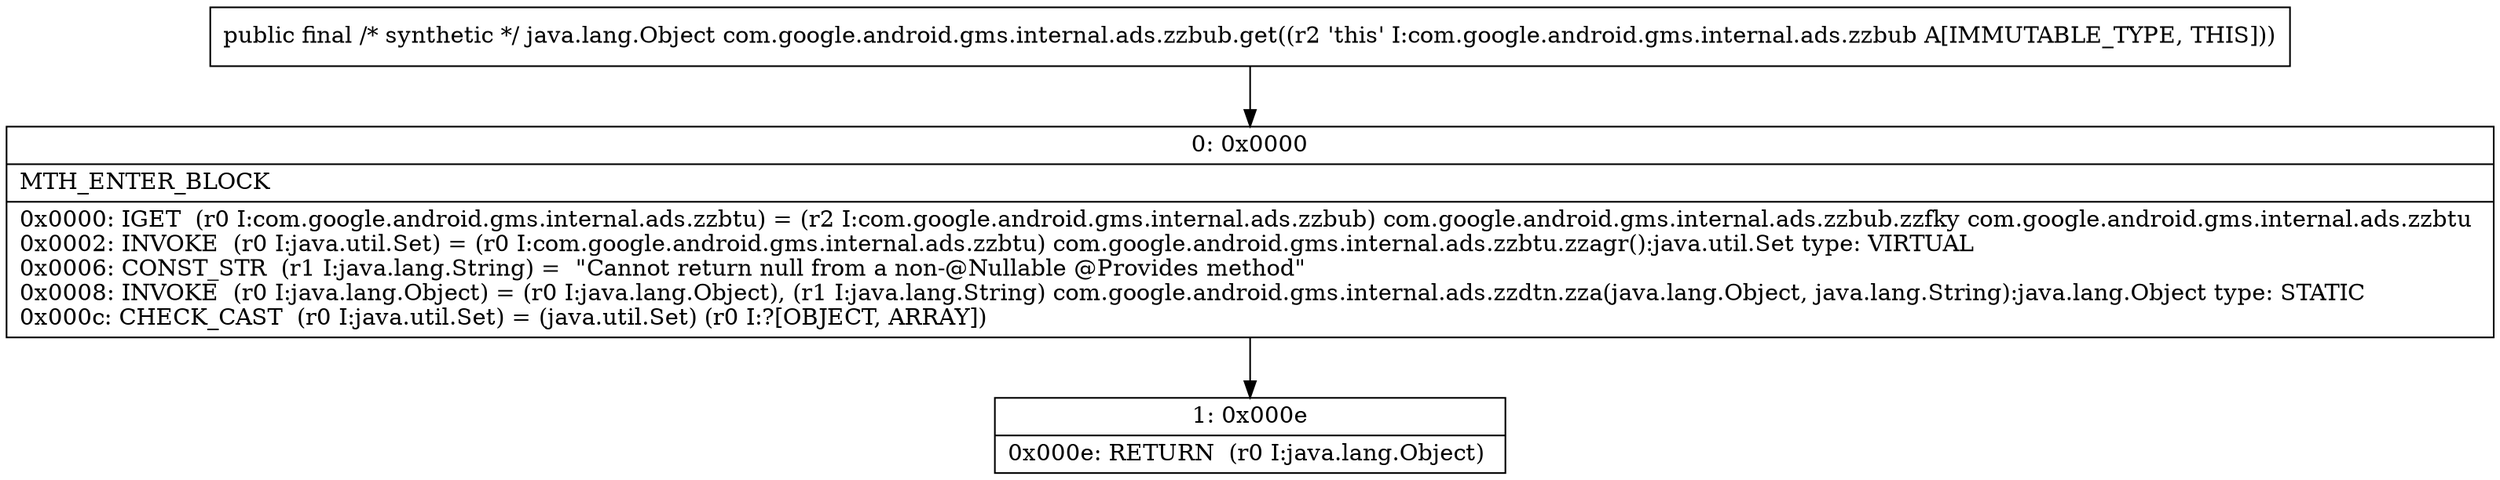 digraph "CFG forcom.google.android.gms.internal.ads.zzbub.get()Ljava\/lang\/Object;" {
Node_0 [shape=record,label="{0\:\ 0x0000|MTH_ENTER_BLOCK\l|0x0000: IGET  (r0 I:com.google.android.gms.internal.ads.zzbtu) = (r2 I:com.google.android.gms.internal.ads.zzbub) com.google.android.gms.internal.ads.zzbub.zzfky com.google.android.gms.internal.ads.zzbtu \l0x0002: INVOKE  (r0 I:java.util.Set) = (r0 I:com.google.android.gms.internal.ads.zzbtu) com.google.android.gms.internal.ads.zzbtu.zzagr():java.util.Set type: VIRTUAL \l0x0006: CONST_STR  (r1 I:java.lang.String) =  \"Cannot return null from a non\-@Nullable @Provides method\" \l0x0008: INVOKE  (r0 I:java.lang.Object) = (r0 I:java.lang.Object), (r1 I:java.lang.String) com.google.android.gms.internal.ads.zzdtn.zza(java.lang.Object, java.lang.String):java.lang.Object type: STATIC \l0x000c: CHECK_CAST  (r0 I:java.util.Set) = (java.util.Set) (r0 I:?[OBJECT, ARRAY]) \l}"];
Node_1 [shape=record,label="{1\:\ 0x000e|0x000e: RETURN  (r0 I:java.lang.Object) \l}"];
MethodNode[shape=record,label="{public final \/* synthetic *\/ java.lang.Object com.google.android.gms.internal.ads.zzbub.get((r2 'this' I:com.google.android.gms.internal.ads.zzbub A[IMMUTABLE_TYPE, THIS])) }"];
MethodNode -> Node_0;
Node_0 -> Node_1;
}

